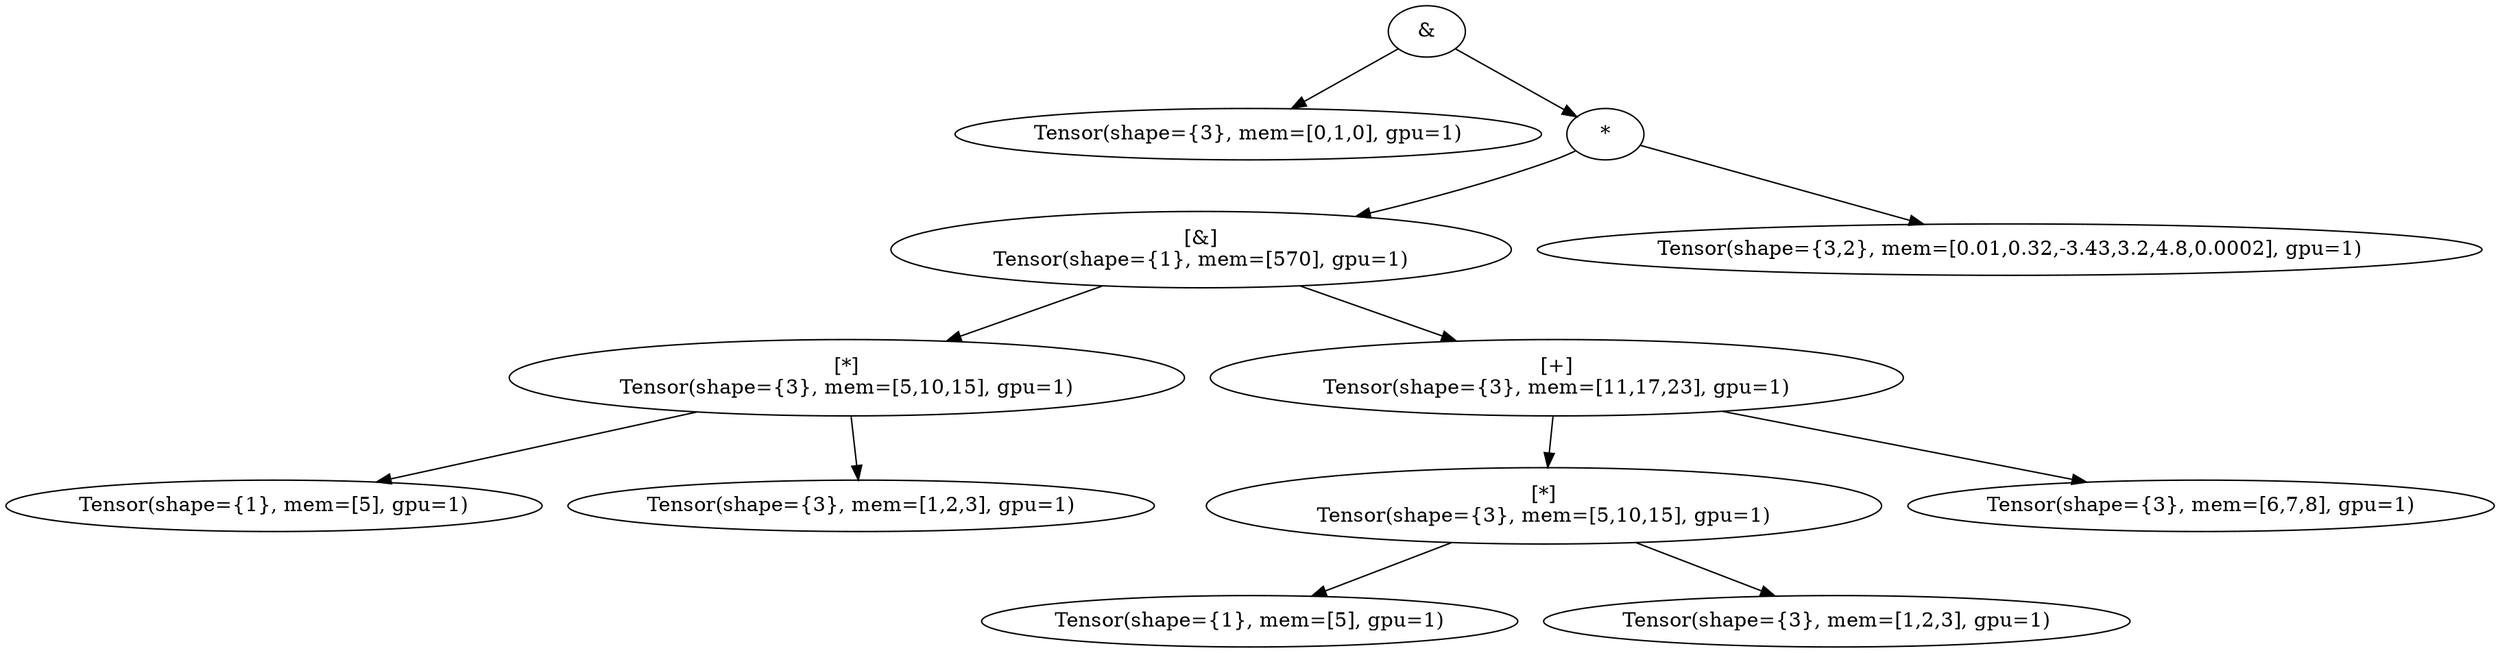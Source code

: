 digraph G {
MATMUL_Output_02J23[label="&"]
TENSOR_MATMUL_Output_02J23_1HjYf[label="Tensor(shape={3}, mem=[0,1,0], gpu=1)"]
MATMUL_Output_02J23 -> TENSOR_MATMUL_Output_02J23_1HjYf
MUL_MATMUL_Output_02J23_1ODc9[label="*"]
MATMUL_Output_02J23 -> MUL_MATMUL_Output_02J23_1ODc9
MATMUL_MUL_MATMUL_Output_02J23_1ODc9_2h3dF[label="[&]\nTensor(shape={1}, mem=[570], gpu=1)"]
MUL_MATMUL_Output_02J23_1ODc9 -> MATMUL_MUL_MATMUL_Output_02J23_1ODc9_2h3dF
MUL_MATMUL_MUL_MATMUL_Output_02J23_1ODc9_2h3dF_37Bl1[label="[*]\nTensor(shape={3}, mem=[5,10,15], gpu=1)"]
MATMUL_MUL_MATMUL_Output_02J23_1ODc9_2h3dF -> MUL_MATMUL_MUL_MATMUL_Output_02J23_1ODc9_2h3dF_37Bl1
TENSOR_MUL_MATMUL_MUL_MATMUL_Output_02J23_1ODc9_2h3dF_37Bl1_4yi4O[label="Tensor(shape={1}, mem=[5], gpu=1)"]
MUL_MATMUL_MUL_MATMUL_Output_02J23_1ODc9_2h3dF_37Bl1 -> TENSOR_MUL_MATMUL_MUL_MATMUL_Output_02J23_1ODc9_2h3dF_37Bl1_4yi4O
TENSOR_MUL_MATMUL_MUL_MATMUL_Output_02J23_1ODc9_2h3dF_37Bl1_4T750[label="Tensor(shape={3}, mem=[1,2,3], gpu=1)"]
MUL_MATMUL_MUL_MATMUL_Output_02J23_1ODc9_2h3dF_37Bl1 -> TENSOR_MUL_MATMUL_MUL_MATMUL_Output_02J23_1ODc9_2h3dF_37Bl1_4T750
PLUS_MATMUL_MUL_MATMUL_Output_02J23_1ODc9_2h3dF_3oCv8[label="[+]\nTensor(shape={3}, mem=[11,17,23], gpu=1)"]
MATMUL_MUL_MATMUL_Output_02J23_1ODc9_2h3dF -> PLUS_MATMUL_MUL_MATMUL_Output_02J23_1ODc9_2h3dF_3oCv8
MUL_PLUS_MATMUL_MUL_MATMUL_Output_02J23_1ODc9_2h3dF_3oCv8_4nEb8[label="[*]\nTensor(shape={3}, mem=[5,10,15], gpu=1)"]
PLUS_MATMUL_MUL_MATMUL_Output_02J23_1ODc9_2h3dF_3oCv8 -> MUL_PLUS_MATMUL_MUL_MATMUL_Output_02J23_1ODc9_2h3dF_3oCv8_4nEb8
TENSOR_MUL_PLUS_MATMUL_MUL_MATMUL_Output_02J23_1ODc9_2h3dF_3oCv8_4nEb8_5ItJ9[label="Tensor(shape={1}, mem=[5], gpu=1)"]
MUL_PLUS_MATMUL_MUL_MATMUL_Output_02J23_1ODc9_2h3dF_3oCv8_4nEb8 -> TENSOR_MUL_PLUS_MATMUL_MUL_MATMUL_Output_02J23_1ODc9_2h3dF_3oCv8_4nEb8_5ItJ9
TENSOR_MUL_PLUS_MATMUL_MUL_MATMUL_Output_02J23_1ODc9_2h3dF_3oCv8_4nEb8_5tryr[label="Tensor(shape={3}, mem=[1,2,3], gpu=1)"]
MUL_PLUS_MATMUL_MUL_MATMUL_Output_02J23_1ODc9_2h3dF_3oCv8_4nEb8 -> TENSOR_MUL_PLUS_MATMUL_MUL_MATMUL_Output_02J23_1ODc9_2h3dF_3oCv8_4nEb8_5tryr
TENSOR_PLUS_MATMUL_MUL_MATMUL_Output_02J23_1ODc9_2h3dF_3oCv8_4UlDr[label="Tensor(shape={3}, mem=[6,7,8], gpu=1)"]
PLUS_MATMUL_MUL_MATMUL_Output_02J23_1ODc9_2h3dF_3oCv8 -> TENSOR_PLUS_MATMUL_MUL_MATMUL_Output_02J23_1ODc9_2h3dF_3oCv8_4UlDr
TENSOR_MUL_MATMUL_Output_02J23_1ODc9_2iK2n[label="Tensor(shape={3,2}, mem=[0.01,0.32,-3.43,3.2,4.8,0.0002], gpu=1)"]
MUL_MATMUL_Output_02J23_1ODc9 -> TENSOR_MUL_MATMUL_Output_02J23_1ODc9_2iK2n
}
